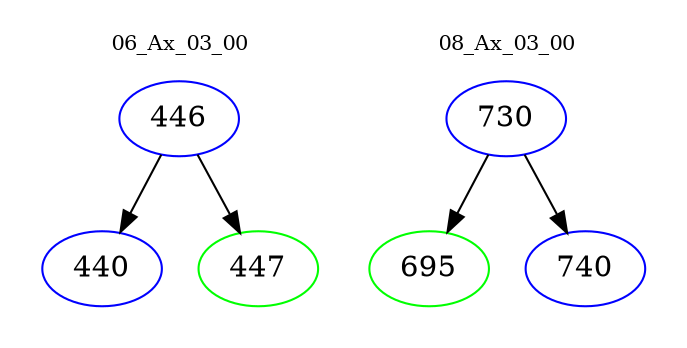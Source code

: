 digraph{
subgraph cluster_0 {
color = white
label = "06_Ax_03_00";
fontsize=10;
T0_446 [label="446", color="blue"]
T0_446 -> T0_440 [color="black"]
T0_440 [label="440", color="blue"]
T0_446 -> T0_447 [color="black"]
T0_447 [label="447", color="green"]
}
subgraph cluster_1 {
color = white
label = "08_Ax_03_00";
fontsize=10;
T1_730 [label="730", color="blue"]
T1_730 -> T1_695 [color="black"]
T1_695 [label="695", color="green"]
T1_730 -> T1_740 [color="black"]
T1_740 [label="740", color="blue"]
}
}
